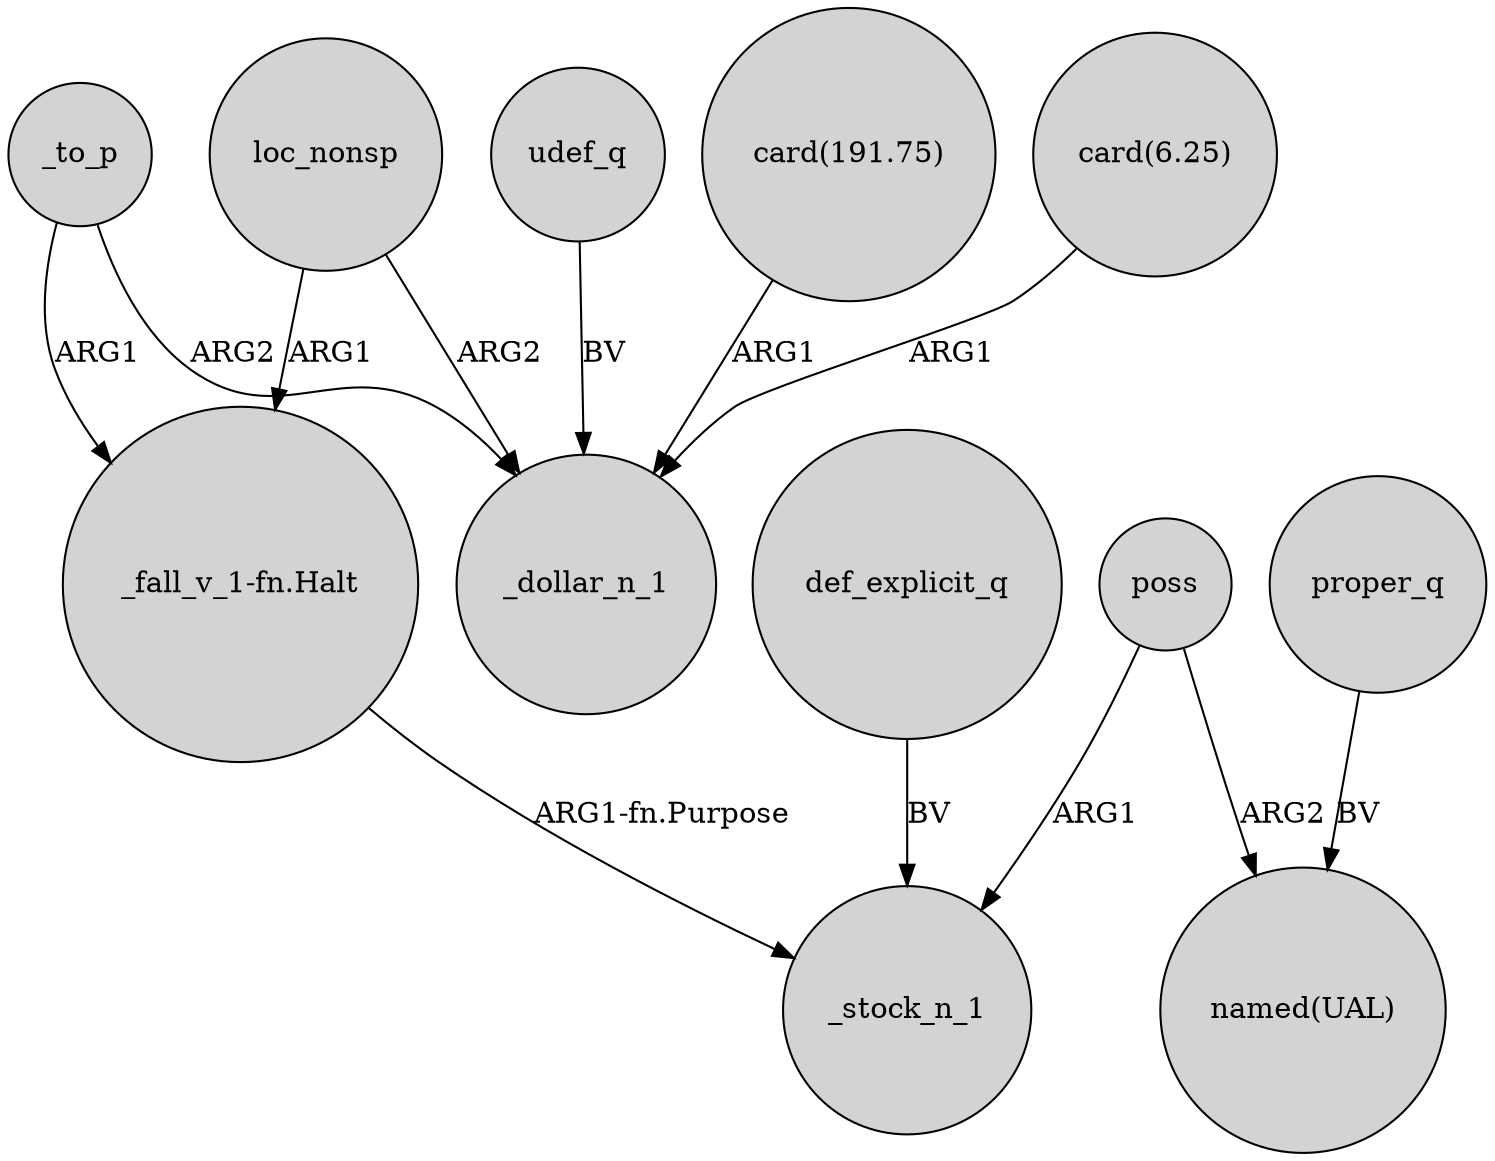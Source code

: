 digraph {
	node [shape=circle style=filled]
	"card(191.75)" -> _dollar_n_1 [label=ARG1]
	def_explicit_q -> _stock_n_1 [label=BV]
	"card(6.25)" -> _dollar_n_1 [label=ARG1]
	_to_p -> _dollar_n_1 [label=ARG2]
	udef_q -> _dollar_n_1 [label=BV]
	poss -> _stock_n_1 [label=ARG1]
	"_fall_v_1-fn.Halt" -> _stock_n_1 [label="ARG1-fn.Purpose"]
	loc_nonsp -> _dollar_n_1 [label=ARG2]
	poss -> "named(UAL)" [label=ARG2]
	proper_q -> "named(UAL)" [label=BV]
	_to_p -> "_fall_v_1-fn.Halt" [label=ARG1]
	loc_nonsp -> "_fall_v_1-fn.Halt" [label=ARG1]
}
